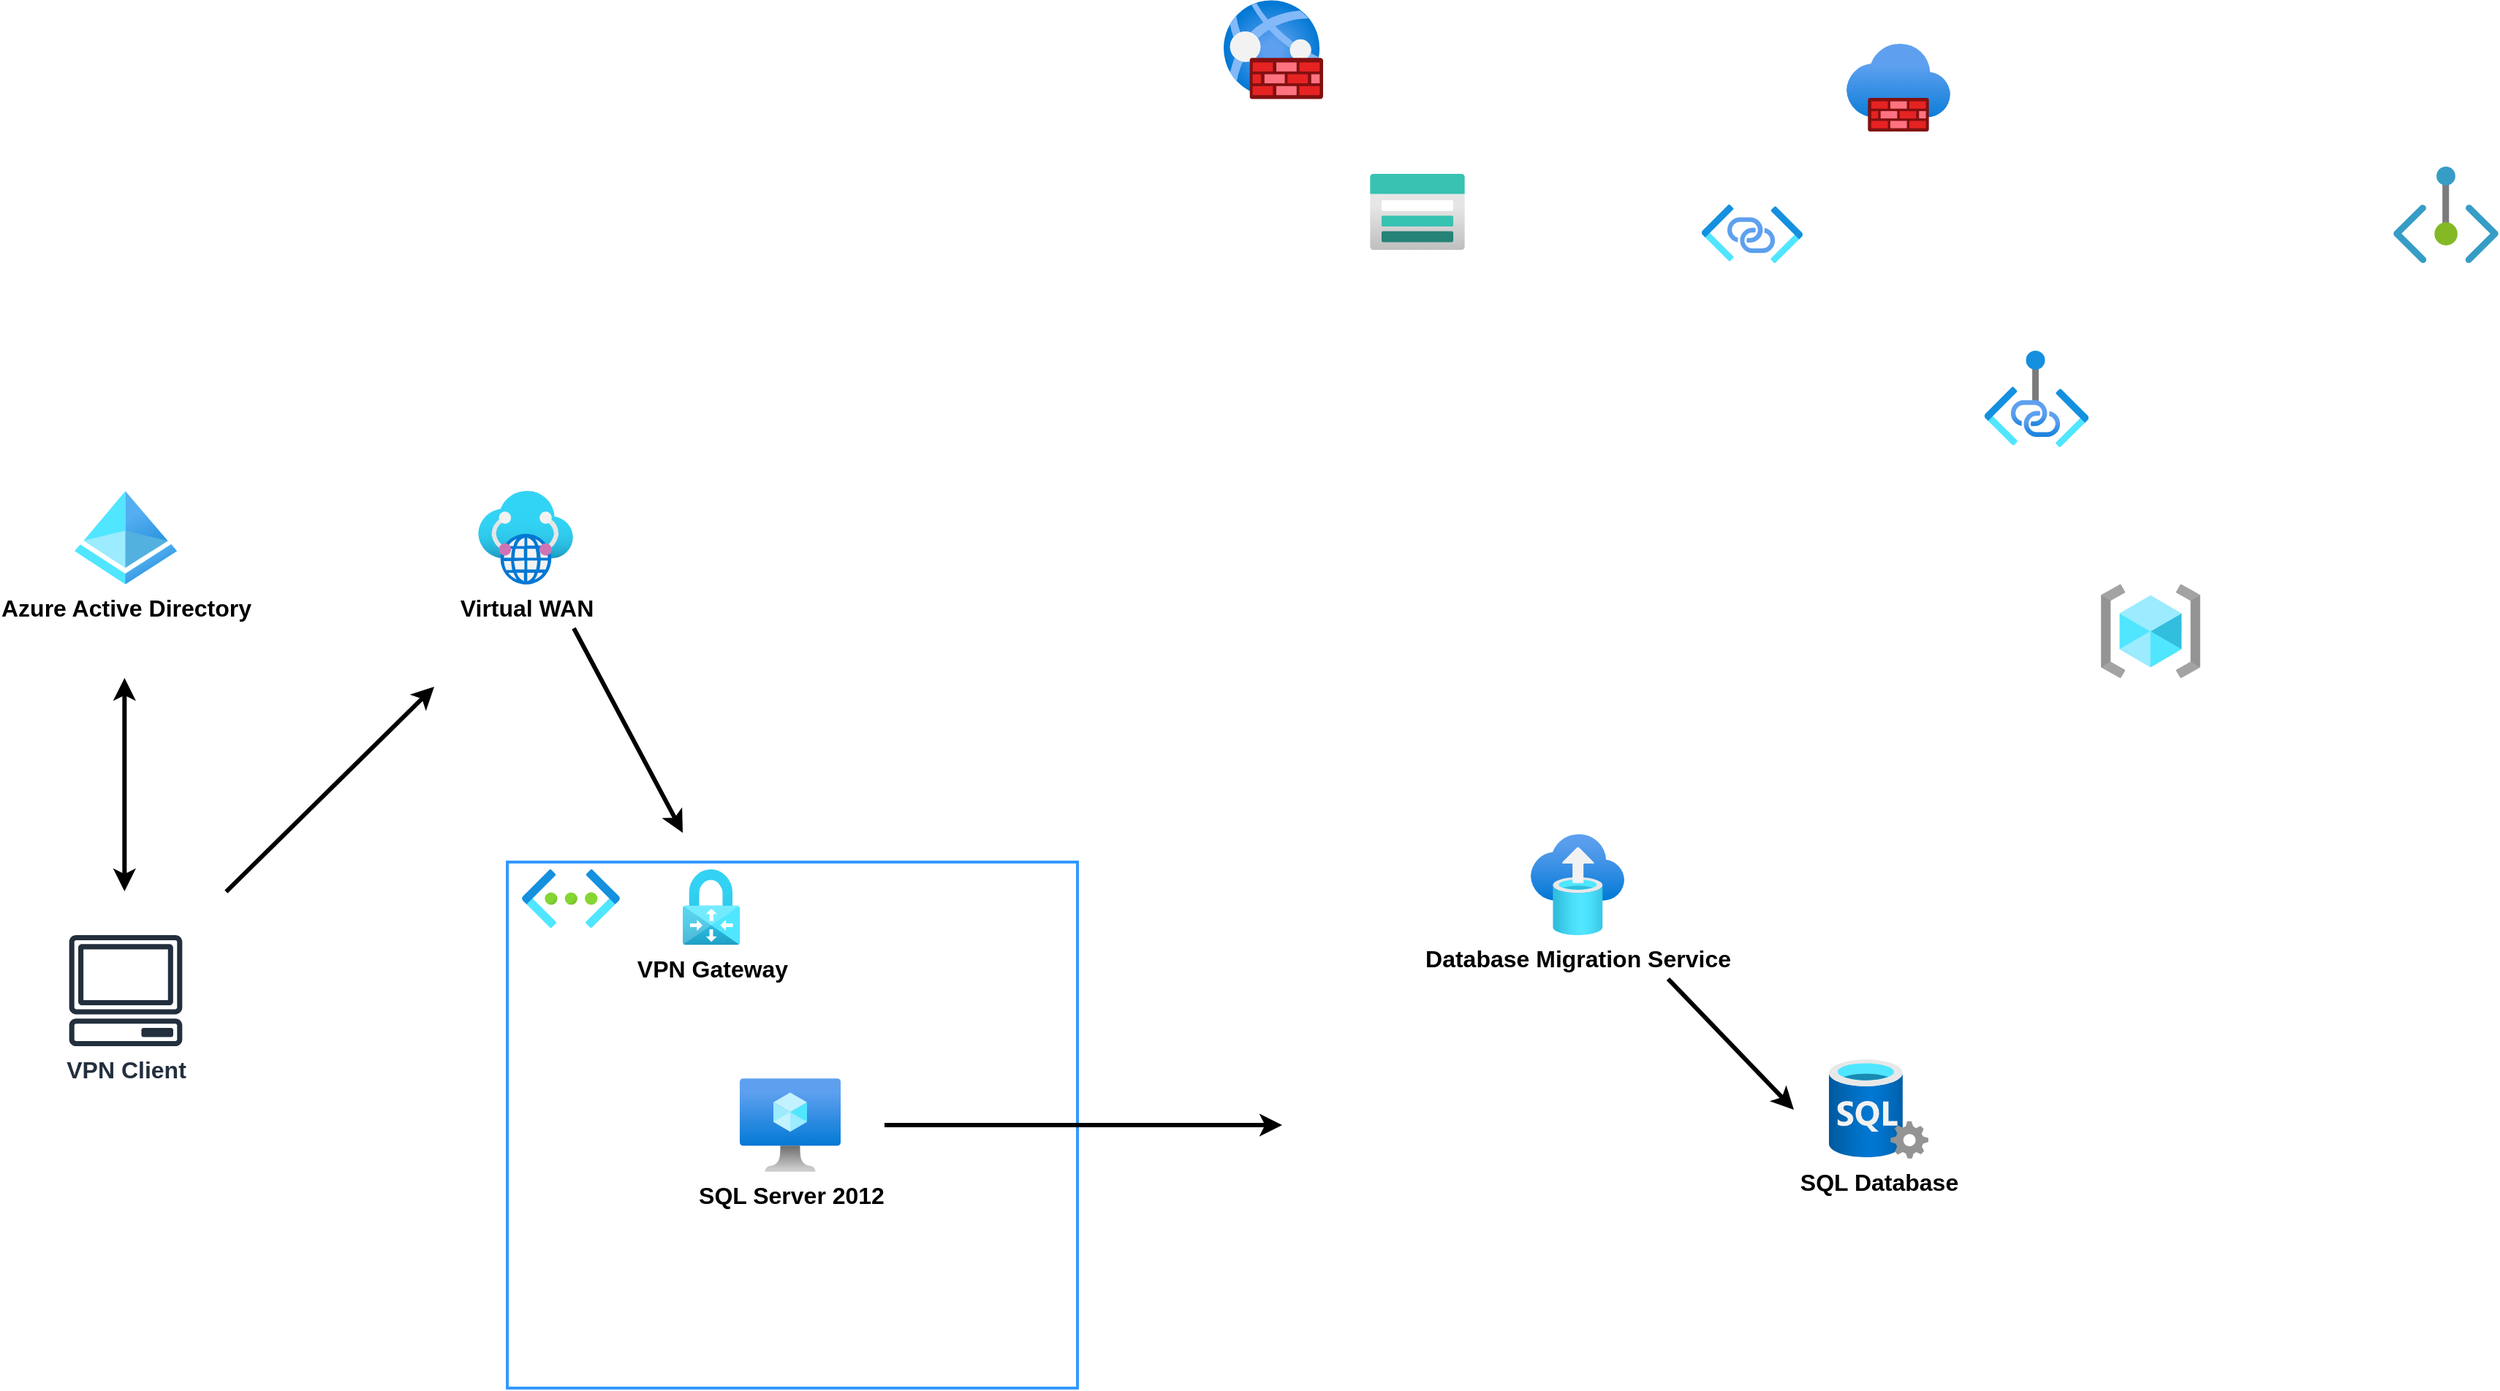 <mxfile>
    <diagram id="vA8y2eTUlRboXU0FeAt3" name="Page-1">
        <mxGraphModel dx="3304" dy="397" grid="1" gridSize="10" guides="1" tooltips="1" connect="1" arrows="1" fold="1" page="1" pageScale="1" pageWidth="827" pageHeight="1169" math="0" shadow="0">
            <root>
                <mxCell id="0"/>
                <mxCell id="1" parent="0"/>
                <mxCell id="16" value="" style="rounded=0;whiteSpace=wrap;html=1;fontSize=16;fillColor=none;strokeColor=#3399FF;strokeWidth=2;" vertex="1" parent="1">
                    <mxGeometry x="-710" y="630" width="390" height="360" as="geometry"/>
                </mxCell>
                <mxCell id="2" value="SQL Database" style="aspect=fixed;html=1;points=[];align=center;image;fontSize=16;image=img/lib/azure2/databases/SQL_Server.svg;fontStyle=1" parent="1" vertex="1">
                    <mxGeometry x="194" y="765" width="68" height="68" as="geometry"/>
                </mxCell>
                <mxCell id="25" style="edgeStyle=none;html=1;fontSize=16;sourcePerimeterSpacing=30;targetPerimeterSpacing=30;strokeWidth=3;" edge="1" parent="1" source="3">
                    <mxGeometry relative="1" as="geometry">
                        <mxPoint x="170.0" y="799.5" as="targetPoint"/>
                    </mxGeometry>
                </mxCell>
                <mxCell id="3" value="Database Migration Service" style="aspect=fixed;html=1;points=[];align=center;image;fontSize=16;image=img/lib/azure2/databases/Azure_Database_Migration_Services.svg;fontStyle=1" parent="1" vertex="1">
                    <mxGeometry x="-10" y="611" width="64" height="69" as="geometry"/>
                </mxCell>
                <mxCell id="24" style="edgeStyle=none;html=1;fontSize=16;sourcePerimeterSpacing=30;targetPerimeterSpacing=30;strokeWidth=3;" edge="1" parent="1" source="4">
                    <mxGeometry relative="1" as="geometry">
                        <mxPoint x="-180" y="810" as="targetPoint"/>
                    </mxGeometry>
                </mxCell>
                <mxCell id="4" value="SQL Server 2012" style="aspect=fixed;html=1;points=[];align=center;image;fontSize=16;image=img/lib/azure2/compute/Virtual_Machine.svg;fontStyle=1" parent="1" vertex="1">
                    <mxGeometry x="-551" y="778" width="69" height="64" as="geometry"/>
                </mxCell>
                <mxCell id="6" value="" style="aspect=fixed;html=1;points=[];align=center;image;fontSize=16;image=img/lib/azure2/networking/Firewalls.svg;fontStyle=1" vertex="1" parent="1">
                    <mxGeometry x="206" y="70" width="71" height="60" as="geometry"/>
                </mxCell>
                <mxCell id="28" style="edgeStyle=none;html=1;fontSize=16;startArrow=none;startFill=0;sourcePerimeterSpacing=30;targetPerimeterSpacing=30;strokeWidth=3;" edge="1" parent="1" source="7">
                    <mxGeometry relative="1" as="geometry">
                        <mxPoint x="-590" y="610" as="targetPoint"/>
                    </mxGeometry>
                </mxCell>
                <mxCell id="7" value="Virtual WAN" style="aspect=fixed;html=1;points=[];align=center;image;fontSize=16;image=img/lib/azure2/networking/Virtual_WANs.svg;fontStyle=1" vertex="1" parent="1">
                    <mxGeometry x="-730" y="376" width="65" height="64" as="geometry"/>
                </mxCell>
                <mxCell id="8" value="" style="aspect=fixed;html=1;points=[];align=center;image;fontSize=16;image=img/lib/azure2/networking/Private_Endpoint.svg;fontStyle=1" vertex="1" parent="1">
                    <mxGeometry x="580" y="154" width="72" height="66" as="geometry"/>
                </mxCell>
                <mxCell id="9" value="" style="aspect=fixed;html=1;points=[];align=center;image;fontSize=16;image=img/lib/azure2/networking/Private_Link_Service.svg;fontStyle=1" vertex="1" parent="1">
                    <mxGeometry x="107" y="180" width="69" height="40" as="geometry"/>
                </mxCell>
                <mxCell id="10" value="" style="aspect=fixed;html=1;points=[];align=center;image;fontSize=16;image=img/lib/azure2/networking/Private_Link.svg;fontStyle=1" vertex="1" parent="1">
                    <mxGeometry x="300" y="280" width="72" height="66" as="geometry"/>
                </mxCell>
                <mxCell id="11" value="" style="aspect=fixed;html=1;points=[];align=center;image;fontSize=16;image=img/lib/azure2/networking/Web_Application_Firewall_Policies_WAF.svg;fontStyle=1" vertex="1" parent="1">
                    <mxGeometry x="-220" y="40" width="68" height="68" as="geometry"/>
                </mxCell>
                <mxCell id="12" value="" style="aspect=fixed;html=1;points=[];align=center;image;fontSize=16;image=img/lib/azure2/storage/Storage_Accounts.svg;fontStyle=1" vertex="1" parent="1">
                    <mxGeometry x="-120" y="159" width="65" height="52" as="geometry"/>
                </mxCell>
                <mxCell id="13" value="" style="aspect=fixed;html=1;points=[];align=center;image;fontSize=16;image=img/lib/azure2/networking/Virtual_Networks.svg;fontStyle=1" vertex="1" parent="1">
                    <mxGeometry x="-700" y="635" width="67" height="40" as="geometry"/>
                </mxCell>
                <mxCell id="14" value="VPN Gateway" style="aspect=fixed;html=1;points=[];align=center;image;fontSize=16;image=img/lib/azure2/networking/Virtual_Network_Gateways.svg;fontStyle=1" vertex="1" parent="1">
                    <mxGeometry x="-590" y="635" width="39" height="51.75" as="geometry"/>
                </mxCell>
                <mxCell id="15" value="" style="aspect=fixed;html=1;points=[];align=center;image;fontSize=16;image=img/lib/azure2/general/Resource_Groups.svg;fontStyle=1" vertex="1" parent="1">
                    <mxGeometry x="380" y="440" width="68" height="64" as="geometry"/>
                </mxCell>
                <mxCell id="21" style="edgeStyle=none;html=1;fontSize=16;sourcePerimeterSpacing=30;targetPerimeterSpacing=30;strokeWidth=3;" edge="1" parent="1" source="18">
                    <mxGeometry relative="1" as="geometry">
                        <mxPoint x="-760" y="510" as="targetPoint"/>
                    </mxGeometry>
                </mxCell>
                <mxCell id="27" style="edgeStyle=none;html=1;fontSize=16;startArrow=classic;startFill=1;sourcePerimeterSpacing=30;targetPerimeterSpacing=30;strokeWidth=3;" edge="1" parent="1">
                    <mxGeometry relative="1" as="geometry">
                        <mxPoint x="-971.83" y="504" as="targetPoint"/>
                        <mxPoint x="-971.83" y="650" as="sourcePoint"/>
                    </mxGeometry>
                </mxCell>
                <mxCell id="18" value="VPN Client" style="sketch=0;outlineConnect=0;fontColor=#232F3E;gradientColor=none;fillColor=#232F3D;strokeColor=none;dashed=0;verticalLabelPosition=bottom;verticalAlign=top;align=center;html=1;fontSize=16;fontStyle=1;aspect=fixed;pointerEvents=1;shape=mxgraph.aws4.client;" vertex="1" parent="1">
                    <mxGeometry x="-1010" y="680" width="78" height="76" as="geometry"/>
                </mxCell>
                <mxCell id="19" value="Azure Active Directory" style="aspect=fixed;html=1;points=[];align=center;image;fontSize=16;image=img/lib/azure2/identity/Azure_Active_Directory.svg;strokeColor=#3399FF;strokeWidth=2;fillColor=none;fontStyle=1" vertex="1" parent="1">
                    <mxGeometry x="-1006" y="376" width="70" height="64" as="geometry"/>
                </mxCell>
            </root>
        </mxGraphModel>
    </diagram>
</mxfile>
